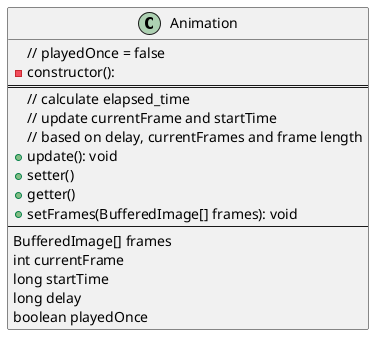 @startuml
class Animation {
// playedOnce = false
- constructor():
==
// calculate elapsed_time
// update currentFrame and startTime
// based on delay, currentFrames and frame length
+ update(): void
+ setter()
+ getter()
+ setFrames(BufferedImage[] frames): void
--
BufferedImage[] frames
int currentFrame
long startTime
long delay
boolean playedOnce
}
@enduml